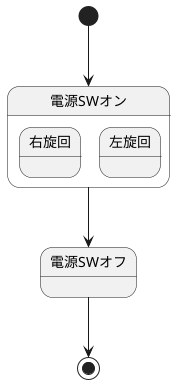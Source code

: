 @startuml 演習6-5-3_ステートマシン図_ライントレーサー.pu
state 電源SWオフ
state 電源SWオン{
state 右旋回
state 左旋回
}
[*] --> 電源SWオン
電源SWオン --> 電源SWオフ
電源SWオフ --> [*]
@enduml